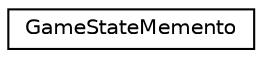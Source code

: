 digraph "Graphical Class Hierarchy"
{
 // LATEX_PDF_SIZE
  edge [fontname="Helvetica",fontsize="10",labelfontname="Helvetica",labelfontsize="10"];
  node [fontname="Helvetica",fontsize="10",shape=record];
  rankdir="LR";
  Node0 [label="GameStateMemento",height=0.2,width=0.4,color="black", fillcolor="white", style="filled",URL="$classGameStateMemento.html",tooltip="Represents a memento for the GameState, capturing command history and the current command index."];
}
